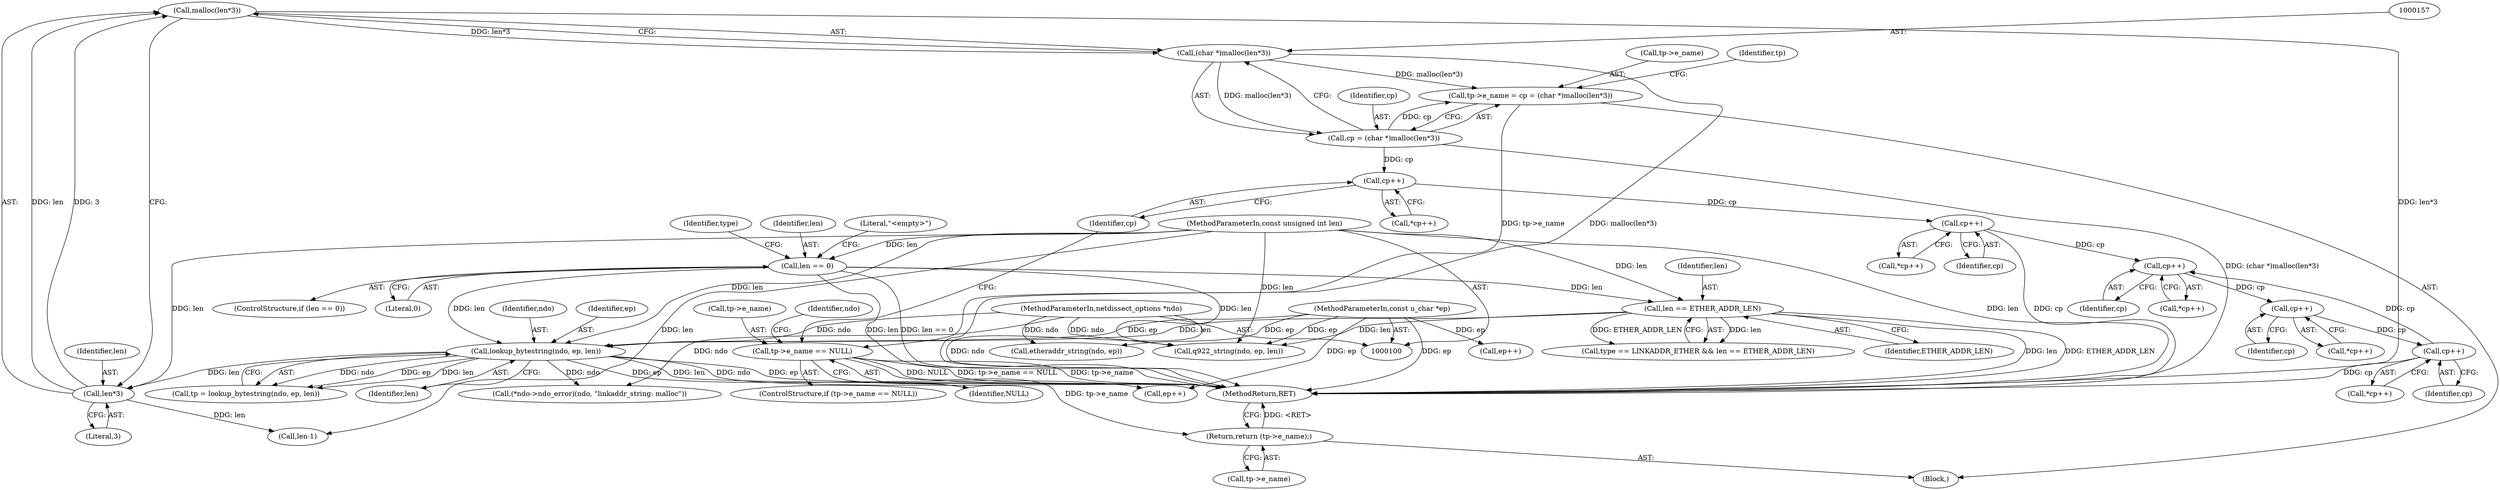 digraph "1_tcpdump_730fc35968c5433b9e2a829779057f4f9495dc51_0@API" {
"1000158" [label="(Call,malloc(len*3))"];
"1000159" [label="(Call,len*3)"];
"1000138" [label="(Call,lookup_bytestring(ndo, ep, len))"];
"1000101" [label="(MethodParameterIn,netdissect_options *ndo)"];
"1000102" [label="(MethodParameterIn,const u_char *ep)"];
"1000120" [label="(Call,len == ETHER_ADDR_LEN)"];
"1000110" [label="(Call,len == 0)"];
"1000104" [label="(MethodParameterIn,const unsigned int len)"];
"1000156" [label="(Call,(char *)malloc(len*3))"];
"1000150" [label="(Call,tp->e_name = cp = (char *)malloc(len*3))"];
"1000163" [label="(Call,tp->e_name == NULL)"];
"1000234" [label="(Return,return (tp->e_name);)"];
"1000154" [label="(Call,cp = (char *)malloc(len*3))"];
"1000173" [label="(Call,cp++)"];
"1000183" [label="(Call,cp++)"];
"1000206" [label="(Call,cp++)"];
"1000211" [label="(Call,cp++)"];
"1000221" [label="(Call,cp++)"];
"1000160" [label="(Identifier,len)"];
"1000138" [label="(Call,lookup_bytestring(ndo, ep, len))"];
"1000104" [label="(MethodParameterIn,const unsigned int len)"];
"1000150" [label="(Call,tp->e_name = cp = (char *)malloc(len*3))"];
"1000158" [label="(Call,malloc(len*3))"];
"1000156" [label="(Call,(char *)malloc(len*3))"];
"1000116" [label="(Call,type == LINKADDR_ETHER && len == ETHER_ADDR_LEN)"];
"1000111" [label="(Identifier,len)"];
"1000163" [label="(Call,tp->e_name == NULL)"];
"1000161" [label="(Literal,3)"];
"1000132" [label="(Call,q922_string(ndo, ep, len))"];
"1000162" [label="(ControlStructure,if (tp->e_name == NULL))"];
"1000155" [label="(Identifier,cp)"];
"1000122" [label="(Identifier,ETHER_ADDR_LEN)"];
"1000169" [label="(Identifier,ndo)"];
"1000189" [label="(Call,ep++)"];
"1000211" [label="(Call,cp++)"];
"1000136" [label="(Call,tp = lookup_bytestring(ndo, ep, len))"];
"1000109" [label="(ControlStructure,if (len == 0))"];
"1000165" [label="(Identifier,tp)"];
"1000168" [label="(Call,(*ndo->ndo_error)(ndo, \"linkaddr_string: malloc\"))"];
"1000140" [label="(Identifier,ep)"];
"1000154" [label="(Call,cp = (char *)malloc(len*3))"];
"1000167" [label="(Identifier,NULL)"];
"1000205" [label="(Call,*cp++)"];
"1000159" [label="(Call,len*3)"];
"1000206" [label="(Call,cp++)"];
"1000174" [label="(Identifier,cp)"];
"1000210" [label="(Call,*cp++)"];
"1000121" [label="(Identifier,len)"];
"1000110" [label="(Call,len == 0)"];
"1000102" [label="(MethodParameterIn,const u_char *ep)"];
"1000164" [label="(Call,tp->e_name)"];
"1000184" [label="(Identifier,cp)"];
"1000195" [label="(Call,len-1)"];
"1000172" [label="(Call,*cp++)"];
"1000141" [label="(Identifier,len)"];
"1000182" [label="(Call,*cp++)"];
"1000173" [label="(Call,cp++)"];
"1000222" [label="(Identifier,cp)"];
"1000112" [label="(Literal,0)"];
"1000114" [label="(Literal,\"<empty>\")"];
"1000238" [label="(MethodReturn,RET)"];
"1000220" [label="(Call,*cp++)"];
"1000227" [label="(Call,ep++)"];
"1000151" [label="(Call,tp->e_name)"];
"1000183" [label="(Call,cp++)"];
"1000101" [label="(MethodParameterIn,netdissect_options *ndo)"];
"1000105" [label="(Block,)"];
"1000212" [label="(Identifier,cp)"];
"1000139" [label="(Identifier,ndo)"];
"1000120" [label="(Call,len == ETHER_ADDR_LEN)"];
"1000221" [label="(Call,cp++)"];
"1000207" [label="(Identifier,cp)"];
"1000235" [label="(Call,tp->e_name)"];
"1000118" [label="(Identifier,type)"];
"1000234" [label="(Return,return (tp->e_name);)"];
"1000124" [label="(Call,etheraddr_string(ndo, ep))"];
"1000158" -> "1000156"  [label="AST: "];
"1000158" -> "1000159"  [label="CFG: "];
"1000159" -> "1000158"  [label="AST: "];
"1000156" -> "1000158"  [label="CFG: "];
"1000158" -> "1000238"  [label="DDG: len*3"];
"1000158" -> "1000156"  [label="DDG: len*3"];
"1000159" -> "1000158"  [label="DDG: len"];
"1000159" -> "1000158"  [label="DDG: 3"];
"1000159" -> "1000161"  [label="CFG: "];
"1000160" -> "1000159"  [label="AST: "];
"1000161" -> "1000159"  [label="AST: "];
"1000138" -> "1000159"  [label="DDG: len"];
"1000104" -> "1000159"  [label="DDG: len"];
"1000159" -> "1000195"  [label="DDG: len"];
"1000138" -> "1000136"  [label="AST: "];
"1000138" -> "1000141"  [label="CFG: "];
"1000139" -> "1000138"  [label="AST: "];
"1000140" -> "1000138"  [label="AST: "];
"1000141" -> "1000138"  [label="AST: "];
"1000136" -> "1000138"  [label="CFG: "];
"1000138" -> "1000238"  [label="DDG: len"];
"1000138" -> "1000238"  [label="DDG: ndo"];
"1000138" -> "1000238"  [label="DDG: ep"];
"1000138" -> "1000136"  [label="DDG: ndo"];
"1000138" -> "1000136"  [label="DDG: ep"];
"1000138" -> "1000136"  [label="DDG: len"];
"1000101" -> "1000138"  [label="DDG: ndo"];
"1000102" -> "1000138"  [label="DDG: ep"];
"1000120" -> "1000138"  [label="DDG: len"];
"1000110" -> "1000138"  [label="DDG: len"];
"1000104" -> "1000138"  [label="DDG: len"];
"1000138" -> "1000168"  [label="DDG: ndo"];
"1000138" -> "1000189"  [label="DDG: ep"];
"1000101" -> "1000100"  [label="AST: "];
"1000101" -> "1000238"  [label="DDG: ndo"];
"1000101" -> "1000124"  [label="DDG: ndo"];
"1000101" -> "1000132"  [label="DDG: ndo"];
"1000101" -> "1000168"  [label="DDG: ndo"];
"1000102" -> "1000100"  [label="AST: "];
"1000102" -> "1000238"  [label="DDG: ep"];
"1000102" -> "1000124"  [label="DDG: ep"];
"1000102" -> "1000132"  [label="DDG: ep"];
"1000102" -> "1000189"  [label="DDG: ep"];
"1000102" -> "1000227"  [label="DDG: ep"];
"1000120" -> "1000116"  [label="AST: "];
"1000120" -> "1000122"  [label="CFG: "];
"1000121" -> "1000120"  [label="AST: "];
"1000122" -> "1000120"  [label="AST: "];
"1000116" -> "1000120"  [label="CFG: "];
"1000120" -> "1000238"  [label="DDG: len"];
"1000120" -> "1000238"  [label="DDG: ETHER_ADDR_LEN"];
"1000120" -> "1000116"  [label="DDG: len"];
"1000120" -> "1000116"  [label="DDG: ETHER_ADDR_LEN"];
"1000110" -> "1000120"  [label="DDG: len"];
"1000104" -> "1000120"  [label="DDG: len"];
"1000120" -> "1000132"  [label="DDG: len"];
"1000110" -> "1000109"  [label="AST: "];
"1000110" -> "1000112"  [label="CFG: "];
"1000111" -> "1000110"  [label="AST: "];
"1000112" -> "1000110"  [label="AST: "];
"1000114" -> "1000110"  [label="CFG: "];
"1000118" -> "1000110"  [label="CFG: "];
"1000110" -> "1000238"  [label="DDG: len == 0"];
"1000110" -> "1000238"  [label="DDG: len"];
"1000104" -> "1000110"  [label="DDG: len"];
"1000110" -> "1000132"  [label="DDG: len"];
"1000104" -> "1000100"  [label="AST: "];
"1000104" -> "1000238"  [label="DDG: len"];
"1000104" -> "1000132"  [label="DDG: len"];
"1000104" -> "1000195"  [label="DDG: len"];
"1000156" -> "1000154"  [label="AST: "];
"1000157" -> "1000156"  [label="AST: "];
"1000154" -> "1000156"  [label="CFG: "];
"1000156" -> "1000238"  [label="DDG: malloc(len*3)"];
"1000156" -> "1000150"  [label="DDG: malloc(len*3)"];
"1000156" -> "1000154"  [label="DDG: malloc(len*3)"];
"1000150" -> "1000105"  [label="AST: "];
"1000150" -> "1000154"  [label="CFG: "];
"1000151" -> "1000150"  [label="AST: "];
"1000154" -> "1000150"  [label="AST: "];
"1000165" -> "1000150"  [label="CFG: "];
"1000154" -> "1000150"  [label="DDG: cp"];
"1000150" -> "1000163"  [label="DDG: tp->e_name"];
"1000163" -> "1000162"  [label="AST: "];
"1000163" -> "1000167"  [label="CFG: "];
"1000164" -> "1000163"  [label="AST: "];
"1000167" -> "1000163"  [label="AST: "];
"1000169" -> "1000163"  [label="CFG: "];
"1000174" -> "1000163"  [label="CFG: "];
"1000163" -> "1000238"  [label="DDG: tp->e_name"];
"1000163" -> "1000238"  [label="DDG: NULL"];
"1000163" -> "1000238"  [label="DDG: tp->e_name == NULL"];
"1000163" -> "1000234"  [label="DDG: tp->e_name"];
"1000234" -> "1000105"  [label="AST: "];
"1000234" -> "1000235"  [label="CFG: "];
"1000235" -> "1000234"  [label="AST: "];
"1000238" -> "1000234"  [label="CFG: "];
"1000234" -> "1000238"  [label="DDG: <RET>"];
"1000155" -> "1000154"  [label="AST: "];
"1000154" -> "1000238"  [label="DDG: (char *)malloc(len*3)"];
"1000154" -> "1000173"  [label="DDG: cp"];
"1000173" -> "1000172"  [label="AST: "];
"1000173" -> "1000174"  [label="CFG: "];
"1000174" -> "1000173"  [label="AST: "];
"1000172" -> "1000173"  [label="CFG: "];
"1000173" -> "1000183"  [label="DDG: cp"];
"1000183" -> "1000182"  [label="AST: "];
"1000183" -> "1000184"  [label="CFG: "];
"1000184" -> "1000183"  [label="AST: "];
"1000182" -> "1000183"  [label="CFG: "];
"1000183" -> "1000238"  [label="DDG: cp"];
"1000183" -> "1000206"  [label="DDG: cp"];
"1000206" -> "1000205"  [label="AST: "];
"1000206" -> "1000207"  [label="CFG: "];
"1000207" -> "1000206"  [label="AST: "];
"1000205" -> "1000206"  [label="CFG: "];
"1000221" -> "1000206"  [label="DDG: cp"];
"1000206" -> "1000211"  [label="DDG: cp"];
"1000211" -> "1000210"  [label="AST: "];
"1000211" -> "1000212"  [label="CFG: "];
"1000212" -> "1000211"  [label="AST: "];
"1000210" -> "1000211"  [label="CFG: "];
"1000211" -> "1000221"  [label="DDG: cp"];
"1000221" -> "1000220"  [label="AST: "];
"1000221" -> "1000222"  [label="CFG: "];
"1000222" -> "1000221"  [label="AST: "];
"1000220" -> "1000221"  [label="CFG: "];
"1000221" -> "1000238"  [label="DDG: cp"];
}
